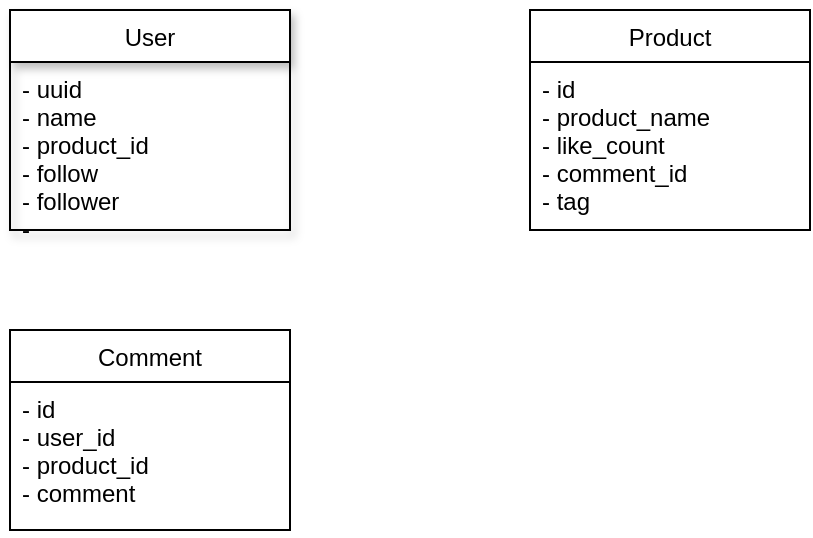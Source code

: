 <mxfile>
    <diagram id="YC-i3hfOPOX65Eq0-4-i" name="ページ1">
        <mxGraphModel dx="1058" dy="513" grid="1" gridSize="10" guides="1" tooltips="1" connect="1" arrows="1" fold="1" page="1" pageScale="1" pageWidth="827" pageHeight="1169" math="0" shadow="0">
            <root>
                <mxCell id="0"/>
                <mxCell id="1" parent="0"/>
                <mxCell id="2" value="User" style="swimlane;fontStyle=0;childLayout=stackLayout;horizontal=1;startSize=26;horizontalStack=0;resizeParent=1;resizeParentMax=0;resizeLast=0;collapsible=1;marginBottom=0;shadow=1;" vertex="1" parent="1">
                    <mxGeometry x="140" y="60" width="140" height="110" as="geometry"/>
                </mxCell>
                <mxCell id="4" value="- uuid&#10;- name&#10;- product_id&#10;- follow&#10;- follower&#10;- " style="text;strokeColor=none;fillColor=none;align=left;verticalAlign=top;spacingLeft=4;spacingRight=4;overflow=hidden;rotatable=0;points=[[0,0.5],[1,0.5]];portConstraint=eastwest;" vertex="1" parent="2">
                    <mxGeometry y="26" width="140" height="84" as="geometry"/>
                </mxCell>
                <mxCell id="6" value="Product" style="swimlane;fontStyle=0;childLayout=stackLayout;horizontal=1;startSize=26;horizontalStack=0;resizeParent=1;resizeParentMax=0;resizeLast=0;collapsible=1;marginBottom=0;" vertex="1" parent="1">
                    <mxGeometry x="400" y="60" width="140" height="110" as="geometry"/>
                </mxCell>
                <mxCell id="7" value="- id&#10;- product_name&#10;- like_count&#10;- comment_id&#10;- tag&#10;" style="text;strokeColor=none;fillColor=none;align=left;verticalAlign=top;spacingLeft=4;spacingRight=4;overflow=hidden;rotatable=0;points=[[0,0.5],[1,0.5]];portConstraint=eastwest;" vertex="1" parent="6">
                    <mxGeometry y="26" width="140" height="84" as="geometry"/>
                </mxCell>
                <mxCell id="10" value="Comment" style="swimlane;fontStyle=0;childLayout=stackLayout;horizontal=1;startSize=26;horizontalStack=0;resizeParent=1;resizeParentMax=0;resizeLast=0;collapsible=1;marginBottom=0;" vertex="1" parent="1">
                    <mxGeometry x="140" y="220" width="140" height="100" as="geometry"/>
                </mxCell>
                <mxCell id="11" value="- id&#10;- user_id&#10;- product_id&#10;- comment" style="text;strokeColor=none;fillColor=none;align=left;verticalAlign=top;spacingLeft=4;spacingRight=4;overflow=hidden;rotatable=0;points=[[0,0.5],[1,0.5]];portConstraint=eastwest;" vertex="1" parent="10">
                    <mxGeometry y="26" width="140" height="74" as="geometry"/>
                </mxCell>
            </root>
        </mxGraphModel>
    </diagram>
</mxfile>